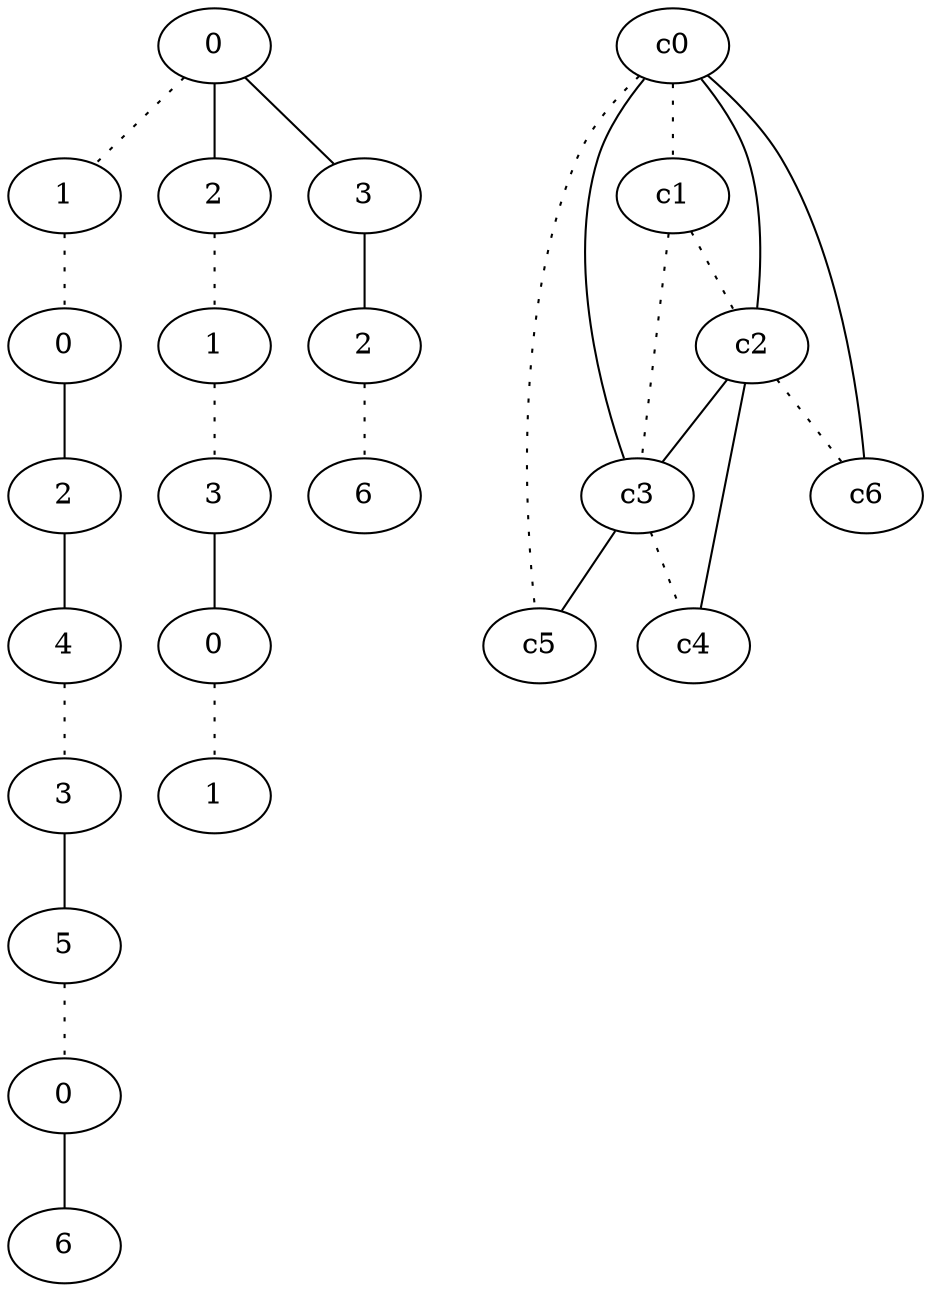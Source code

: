 graph {
a0[label=0];
a1[label=1];
a2[label=0];
a3[label=2];
a4[label=4];
a5[label=3];
a6[label=5];
a7[label=0];
a8[label=6];
a9[label=2];
a10[label=1];
a11[label=3];
a12[label=0];
a13[label=1];
a14[label=3];
a15[label=2];
a16[label=6];
a0 -- a1 [style=dotted];
a0 -- a9;
a0 -- a14;
a1 -- a2 [style=dotted];
a2 -- a3;
a3 -- a4;
a4 -- a5 [style=dotted];
a5 -- a6;
a6 -- a7 [style=dotted];
a7 -- a8;
a9 -- a10 [style=dotted];
a10 -- a11 [style=dotted];
a11 -- a12;
a12 -- a13 [style=dotted];
a14 -- a15;
a15 -- a16 [style=dotted];
c0 -- c1 [style=dotted];
c0 -- c2;
c0 -- c3;
c0 -- c5 [style=dotted];
c0 -- c6;
c1 -- c2 [style=dotted];
c1 -- c3 [style=dotted];
c2 -- c3;
c2 -- c4;
c2 -- c6 [style=dotted];
c3 -- c4 [style=dotted];
c3 -- c5;
}
